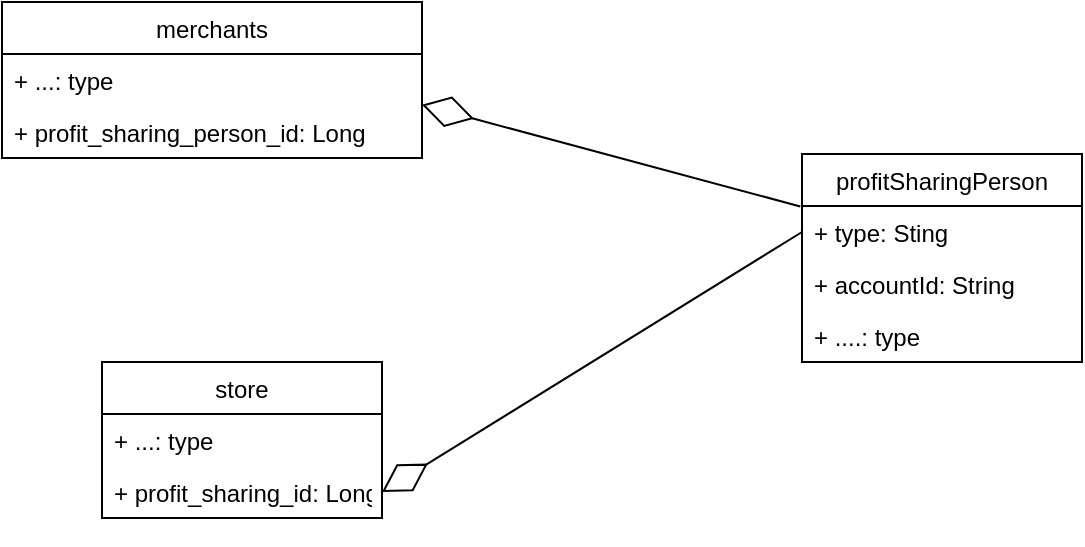 <mxfile version="14.4.8" type="github" pages="5"><diagram id="VJk90yhF6w4febO4rjMB" name="分账设置"><mxGraphModel dx="1550" dy="868" grid="1" gridSize="10" guides="1" tooltips="1" connect="1" arrows="1" fold="1" page="1" pageScale="1" pageWidth="827" pageHeight="1169" math="0" shadow="0"><root><mxCell id="0"/><mxCell id="1" parent="0"/><mxCell id="x3GzkR1m3sSDTiWkfUNm-2" value="merchants" style="swimlane;fontStyle=0;childLayout=stackLayout;horizontal=1;startSize=26;fillColor=none;horizontalStack=0;resizeParent=1;resizeParentMax=0;resizeLast=0;collapsible=1;marginBottom=0;" parent="1" vertex="1"><mxGeometry x="120" y="220" width="210" height="78" as="geometry"><mxRectangle x="120" y="220" width="90" height="26" as="alternateBounds"/></mxGeometry></mxCell><mxCell id="x3GzkR1m3sSDTiWkfUNm-4" value="+ ...: type" style="text;strokeColor=none;fillColor=none;align=left;verticalAlign=top;spacingLeft=4;spacingRight=4;overflow=hidden;rotatable=0;points=[[0,0.5],[1,0.5]];portConstraint=eastwest;" parent="x3GzkR1m3sSDTiWkfUNm-2" vertex="1"><mxGeometry y="26" width="210" height="26" as="geometry"/></mxCell><mxCell id="x3GzkR1m3sSDTiWkfUNm-5" value="+ profit_sharing_person_id: Long" style="text;strokeColor=none;fillColor=none;align=left;verticalAlign=top;spacingLeft=4;spacingRight=4;overflow=hidden;rotatable=0;points=[[0,0.5],[1,0.5]];portConstraint=eastwest;" parent="x3GzkR1m3sSDTiWkfUNm-2" vertex="1"><mxGeometry y="52" width="210" height="26" as="geometry"/></mxCell><mxCell id="x3GzkR1m3sSDTiWkfUNm-6" value="store" style="swimlane;fontStyle=0;childLayout=stackLayout;horizontal=1;startSize=26;fillColor=none;horizontalStack=0;resizeParent=1;resizeParentMax=0;resizeLast=0;collapsible=1;marginBottom=0;" parent="1" vertex="1"><mxGeometry x="170" y="400" width="140" height="78" as="geometry"/></mxCell><mxCell id="x3GzkR1m3sSDTiWkfUNm-7" value="+ ...: type" style="text;strokeColor=none;fillColor=none;align=left;verticalAlign=top;spacingLeft=4;spacingRight=4;overflow=hidden;rotatable=0;points=[[0,0.5],[1,0.5]];portConstraint=eastwest;" parent="x3GzkR1m3sSDTiWkfUNm-6" vertex="1"><mxGeometry y="26" width="140" height="26" as="geometry"/></mxCell><mxCell id="x3GzkR1m3sSDTiWkfUNm-9" value="+ profit_sharing_id: Long" style="text;strokeColor=none;fillColor=none;align=left;verticalAlign=top;spacingLeft=4;spacingRight=4;overflow=hidden;rotatable=0;points=[[0,0.5],[1,0.5]];portConstraint=eastwest;" parent="x3GzkR1m3sSDTiWkfUNm-6" vertex="1"><mxGeometry y="52" width="140" height="26" as="geometry"/></mxCell><mxCell id="x3GzkR1m3sSDTiWkfUNm-10" value="profitSharingPerson" style="swimlane;fontStyle=0;childLayout=stackLayout;horizontal=1;startSize=26;fillColor=none;horizontalStack=0;resizeParent=1;resizeParentMax=0;resizeLast=0;collapsible=1;marginBottom=0;" parent="1" vertex="1"><mxGeometry x="520" y="296" width="140" height="104" as="geometry"/></mxCell><mxCell id="x3GzkR1m3sSDTiWkfUNm-12" value="+ type: Sting" style="text;strokeColor=none;fillColor=none;align=left;verticalAlign=top;spacingLeft=4;spacingRight=4;overflow=hidden;rotatable=0;points=[[0,0.5],[1,0.5]];portConstraint=eastwest;" parent="x3GzkR1m3sSDTiWkfUNm-10" vertex="1"><mxGeometry y="26" width="140" height="26" as="geometry"/></mxCell><mxCell id="x3GzkR1m3sSDTiWkfUNm-11" value="+ accountId: String" style="text;strokeColor=none;fillColor=none;align=left;verticalAlign=top;spacingLeft=4;spacingRight=4;overflow=hidden;rotatable=0;points=[[0,0.5],[1,0.5]];portConstraint=eastwest;" parent="x3GzkR1m3sSDTiWkfUNm-10" vertex="1"><mxGeometry y="52" width="140" height="26" as="geometry"/></mxCell><mxCell id="x3GzkR1m3sSDTiWkfUNm-13" value="+ ....: type" style="text;strokeColor=none;fillColor=none;align=left;verticalAlign=top;spacingLeft=4;spacingRight=4;overflow=hidden;rotatable=0;points=[[0,0.5],[1,0.5]];portConstraint=eastwest;" parent="x3GzkR1m3sSDTiWkfUNm-10" vertex="1"><mxGeometry y="78" width="140" height="26" as="geometry"/></mxCell><mxCell id="x3GzkR1m3sSDTiWkfUNm-14" value="" style="endArrow=diamondThin;endFill=0;endSize=24;html=1;entryX=1;entryY=-0.023;entryDx=0;entryDy=0;entryPerimeter=0;exitX=-0.006;exitY=0.008;exitDx=0;exitDy=0;exitPerimeter=0;" parent="1" source="x3GzkR1m3sSDTiWkfUNm-12" target="x3GzkR1m3sSDTiWkfUNm-5" edge="1"><mxGeometry width="160" relative="1" as="geometry"><mxPoint x="350" y="430" as="sourcePoint"/><mxPoint x="490" y="440" as="targetPoint"/></mxGeometry></mxCell><mxCell id="x3GzkR1m3sSDTiWkfUNm-15" value="" style="endArrow=diamondThin;endFill=0;endSize=24;html=1;entryX=1;entryY=0.5;entryDx=0;entryDy=0;exitX=0;exitY=0.5;exitDx=0;exitDy=0;" parent="1" source="x3GzkR1m3sSDTiWkfUNm-12" target="x3GzkR1m3sSDTiWkfUNm-9" edge="1"><mxGeometry width="160" relative="1" as="geometry"><mxPoint x="470" y="420" as="sourcePoint"/><mxPoint x="490" y="440" as="targetPoint"/></mxGeometry></mxCell></root></mxGraphModel></diagram><diagram id="v61C1puZZ5cYjeaZg9-L" name="分账"><mxGraphModel dx="1550" dy="868" grid="1" gridSize="10" guides="1" tooltips="1" connect="1" arrows="1" fold="1" page="1" pageScale="1" pageWidth="827" pageHeight="1169" math="0" shadow="0"><root><mxCell id="Tlicw1NHRIB-_um3vUYq-0"/><mxCell id="Tlicw1NHRIB-_um3vUYq-1" parent="Tlicw1NHRIB-_um3vUYq-0"/><mxCell id="Tlicw1NHRIB-_um3vUYq-9" value="" style="ellipse;html=1;shape=startState;fillColor=#000000;strokeColor=#ff0000;" parent="Tlicw1NHRIB-_um3vUYq-1" vertex="1"><mxGeometry x="399" y="40" width="30" height="30" as="geometry"/></mxCell><mxCell id="Tlicw1NHRIB-_um3vUYq-10" value="" style="edgeStyle=orthogonalEdgeStyle;html=1;verticalAlign=bottom;endArrow=open;endSize=8;strokeColor=#ff0000;" parent="Tlicw1NHRIB-_um3vUYq-1" source="Tlicw1NHRIB-_um3vUYq-9" edge="1"><mxGeometry relative="1" as="geometry"><mxPoint x="414" y="130" as="targetPoint"/></mxGeometry></mxCell><mxCell id="Tlicw1NHRIB-_um3vUYq-11" value="订单支付成功后" style="rounded=1;whiteSpace=wrap;html=1;arcSize=40;fontColor=#000000;fillColor=#ffffc0;strokeColor=#ff0000;" parent="Tlicw1NHRIB-_um3vUYq-1" vertex="1"><mxGeometry x="354" y="100" width="120" height="40" as="geometry"/></mxCell><mxCell id="Tlicw1NHRIB-_um3vUYq-12" value="" style="edgeStyle=orthogonalEdgeStyle;html=1;verticalAlign=bottom;endArrow=open;endSize=8;strokeColor=#ff0000;" parent="Tlicw1NHRIB-_um3vUYq-1" source="Tlicw1NHRIB-_um3vUYq-11" target="Tlicw1NHRIB-_um3vUYq-17" edge="1"><mxGeometry relative="1" as="geometry"><mxPoint x="420" y="230" as="targetPoint"/></mxGeometry></mxCell><mxCell id="Tlicw1NHRIB-_um3vUYq-13" value="查询商户和门店的分账设置" style="rounded=1;whiteSpace=wrap;html=1;arcSize=40;fontColor=#000000;fillColor=#ffffc0;strokeColor=#ff0000;" parent="Tlicw1NHRIB-_um3vUYq-1" vertex="1"><mxGeometry x="360" y="330" width="120" height="40" as="geometry"/></mxCell><mxCell id="Tlicw1NHRIB-_um3vUYq-14" value="" style="edgeStyle=orthogonalEdgeStyle;html=1;verticalAlign=bottom;endArrow=open;endSize=8;strokeColor=#ff0000;" parent="Tlicw1NHRIB-_um3vUYq-1" source="Tlicw1NHRIB-_um3vUYq-13" edge="1"><mxGeometry relative="1" as="geometry"><mxPoint x="420" y="410" as="targetPoint"/></mxGeometry></mxCell><mxCell id="Tlicw1NHRIB-_um3vUYq-15" value="计算分账金额" style="rounded=1;whiteSpace=wrap;html=1;arcSize=40;fontColor=#000000;fillColor=#ffffc0;strokeColor=#ff0000;" parent="Tlicw1NHRIB-_um3vUYq-1" vertex="1"><mxGeometry x="360" y="565" width="120" height="40" as="geometry"/></mxCell><mxCell id="Tlicw1NHRIB-_um3vUYq-16" value="" style="edgeStyle=orthogonalEdgeStyle;html=1;verticalAlign=bottom;endArrow=open;endSize=8;strokeColor=#ff0000;" parent="Tlicw1NHRIB-_um3vUYq-1" source="Tlicw1NHRIB-_um3vUYq-15" edge="1"><mxGeometry relative="1" as="geometry"><mxPoint x="420" y="640" as="targetPoint"/></mxGeometry></mxCell><mxCell id="Tlicw1NHRIB-_um3vUYq-17" value="判断是否是分账订单" style="rhombus;whiteSpace=wrap;html=1;fillColor=#ffffc0;strokeColor=#ff0000;" parent="Tlicw1NHRIB-_um3vUYq-1" vertex="1"><mxGeometry x="374" y="180" width="80" height="40" as="geometry"/></mxCell><mxCell id="Tlicw1NHRIB-_um3vUYq-18" value="no" style="edgeStyle=orthogonalEdgeStyle;html=1;align=left;verticalAlign=bottom;endArrow=open;endSize=8;strokeColor=#ff0000;" parent="Tlicw1NHRIB-_um3vUYq-1" source="Tlicw1NHRIB-_um3vUYq-17" target="Tlicw1NHRIB-_um3vUYq-20" edge="1"><mxGeometry x="-1" relative="1" as="geometry"><mxPoint x="560" y="230" as="targetPoint"/></mxGeometry></mxCell><mxCell id="Tlicw1NHRIB-_um3vUYq-19" value="yes" style="edgeStyle=orthogonalEdgeStyle;html=1;align=left;verticalAlign=top;endArrow=open;endSize=8;strokeColor=#ff0000;" parent="Tlicw1NHRIB-_um3vUYq-1" source="Tlicw1NHRIB-_um3vUYq-17" edge="1"><mxGeometry x="-1" relative="1" as="geometry"><mxPoint x="414" y="265" as="targetPoint"/><Array as="points"><mxPoint x="414" y="250"/><mxPoint x="414" y="250"/></Array></mxGeometry></mxCell><mxCell id="Tlicw1NHRIB-_um3vUYq-20" value="" style="ellipse;html=1;shape=endState;fillColor=#000000;strokeColor=#ff0000;" parent="Tlicw1NHRIB-_um3vUYq-1" vertex="1"><mxGeometry x="710" y="1210" width="30" height="30" as="geometry"/></mxCell><mxCell id="Tlicw1NHRIB-_um3vUYq-21" value="判断是否存在分账用户" style="rhombus;whiteSpace=wrap;html=1;fillColor=#ffffc0;strokeColor=#ff0000;" parent="Tlicw1NHRIB-_um3vUYq-1" vertex="1"><mxGeometry x="380" y="410" width="80" height="40" as="geometry"/></mxCell><mxCell id="Tlicw1NHRIB-_um3vUYq-22" value="no" style="edgeStyle=orthogonalEdgeStyle;html=1;align=left;verticalAlign=bottom;endArrow=open;endSize=8;strokeColor=#ff0000;" parent="Tlicw1NHRIB-_um3vUYq-1" source="Tlicw1NHRIB-_um3vUYq-21" edge="1"><mxGeometry x="-1" relative="1" as="geometry"><mxPoint x="530" y="430" as="targetPoint"/></mxGeometry></mxCell><mxCell id="Tlicw1NHRIB-_um3vUYq-23" value="yes" style="edgeStyle=orthogonalEdgeStyle;html=1;align=left;verticalAlign=top;endArrow=open;endSize=8;strokeColor=#ff0000;" parent="Tlicw1NHRIB-_um3vUYq-1" source="Tlicw1NHRIB-_um3vUYq-21" edge="1"><mxGeometry x="-1" relative="1" as="geometry"><mxPoint x="420" y="480" as="targetPoint"/></mxGeometry></mxCell><mxCell id="Tlicw1NHRIB-_um3vUYq-24" value="完结分账" style="rounded=1;whiteSpace=wrap;html=1;arcSize=40;fontColor=#000000;fillColor=#ffffc0;strokeColor=#ff0000;" parent="Tlicw1NHRIB-_um3vUYq-1" vertex="1"><mxGeometry x="520" y="410" width="120" height="40" as="geometry"/></mxCell><mxCell id="Tlicw1NHRIB-_um3vUYq-25" value="" style="edgeStyle=orthogonalEdgeStyle;html=1;verticalAlign=bottom;endArrow=open;endSize=8;strokeColor=#ff0000;entryX=1;entryY=0.5;entryDx=0;entryDy=0;" parent="Tlicw1NHRIB-_um3vUYq-1" source="Tlicw1NHRIB-_um3vUYq-24" target="Tlicw1NHRIB-_um3vUYq-40" edge="1"><mxGeometry relative="1" as="geometry"><mxPoint x="580" y="970" as="targetPoint"/><Array as="points"><mxPoint x="580" y="860"/></Array></mxGeometry></mxCell><mxCell id="Tlicw1NHRIB-_um3vUYq-26" value="调用单次分账" style="rounded=1;whiteSpace=wrap;html=1;arcSize=40;fontColor=#000000;fillColor=#ffffc0;strokeColor=#ff0000;" parent="Tlicw1NHRIB-_um3vUYq-1" vertex="1"><mxGeometry x="360" y="640" width="120" height="40" as="geometry"/></mxCell><mxCell id="Tlicw1NHRIB-_um3vUYq-27" value="" style="edgeStyle=orthogonalEdgeStyle;html=1;verticalAlign=bottom;endArrow=open;endSize=8;strokeColor=#ff0000;" parent="Tlicw1NHRIB-_um3vUYq-1" source="Tlicw1NHRIB-_um3vUYq-26" edge="1"><mxGeometry relative="1" as="geometry"><mxPoint x="420" y="740" as="targetPoint"/></mxGeometry></mxCell><mxCell id="Tlicw1NHRIB-_um3vUYq-34" value="判断是否调用成功" style="rhombus;whiteSpace=wrap;html=1;fillColor=#ffffc0;strokeColor=#ff0000;" parent="Tlicw1NHRIB-_um3vUYq-1" vertex="1"><mxGeometry x="380" y="740" width="80" height="40" as="geometry"/></mxCell><mxCell id="Tlicw1NHRIB-_um3vUYq-35" value="no" style="edgeStyle=orthogonalEdgeStyle;html=1;align=left;verticalAlign=bottom;endArrow=open;endSize=8;strokeColor=#ff0000;entryX=1;entryY=0.75;entryDx=0;entryDy=0;" parent="Tlicw1NHRIB-_um3vUYq-1" source="Tlicw1NHRIB-_um3vUYq-34" target="Tlicw1NHRIB-_um3vUYq-26" edge="1"><mxGeometry x="-1" relative="1" as="geometry"><mxPoint x="560" y="760" as="targetPoint"/></mxGeometry></mxCell><mxCell id="Tlicw1NHRIB-_um3vUYq-36" value="yes" style="edgeStyle=orthogonalEdgeStyle;html=1;align=left;verticalAlign=top;endArrow=open;endSize=8;strokeColor=#ff0000;" parent="Tlicw1NHRIB-_um3vUYq-1" source="Tlicw1NHRIB-_um3vUYq-34" edge="1"><mxGeometry x="-1" y="-10" relative="1" as="geometry"><mxPoint x="420" y="840" as="targetPoint"/><mxPoint x="10" y="-10" as="offset"/></mxGeometry></mxCell><mxCell id="Tlicw1NHRIB-_um3vUYq-40" value="保存分账订单" style="rounded=1;whiteSpace=wrap;html=1;arcSize=40;fontColor=#000000;fillColor=#ffffc0;strokeColor=#ff0000;" parent="Tlicw1NHRIB-_um3vUYq-1" vertex="1"><mxGeometry x="360" y="840" width="120" height="40" as="geometry"/></mxCell><mxCell id="Tlicw1NHRIB-_um3vUYq-41" value="" style="edgeStyle=orthogonalEdgeStyle;html=1;verticalAlign=bottom;endArrow=open;endSize=8;strokeColor=#ff0000;" parent="Tlicw1NHRIB-_um3vUYq-1" source="Tlicw1NHRIB-_um3vUYq-40" edge="1"><mxGeometry relative="1" as="geometry"><mxPoint x="420" y="940" as="targetPoint"/></mxGeometry></mxCell><mxCell id="Tlicw1NHRIB-_um3vUYq-42" value="调用分账查询接口" style="rounded=1;whiteSpace=wrap;html=1;arcSize=40;fontColor=#000000;fillColor=#ffffc0;strokeColor=#ff0000;" parent="Tlicw1NHRIB-_um3vUYq-1" vertex="1"><mxGeometry x="360" y="940" width="120" height="40" as="geometry"/></mxCell><mxCell id="Tlicw1NHRIB-_um3vUYq-43" value="" style="edgeStyle=orthogonalEdgeStyle;html=1;verticalAlign=bottom;endArrow=open;endSize=8;strokeColor=#ff0000;" parent="Tlicw1NHRIB-_um3vUYq-1" source="Tlicw1NHRIB-_um3vUYq-42" edge="1"><mxGeometry relative="1" as="geometry"><mxPoint x="420" y="1040" as="targetPoint"/></mxGeometry></mxCell><mxCell id="Tlicw1NHRIB-_um3vUYq-47" value="判断分账状态" style="rhombus;whiteSpace=wrap;html=1;fillColor=#ffffc0;strokeColor=#ff0000;" parent="Tlicw1NHRIB-_um3vUYq-1" vertex="1"><mxGeometry x="380" y="1040" width="80" height="40" as="geometry"/></mxCell><mxCell id="Tlicw1NHRIB-_um3vUYq-48" value="处理中" style="edgeStyle=orthogonalEdgeStyle;html=1;align=left;verticalAlign=bottom;endArrow=open;endSize=8;strokeColor=#ff0000;entryX=1;entryY=0.5;entryDx=0;entryDy=0;" parent="Tlicw1NHRIB-_um3vUYq-1" source="Tlicw1NHRIB-_um3vUYq-47" target="Tlicw1NHRIB-_um3vUYq-42" edge="1"><mxGeometry x="-1" relative="1" as="geometry"><mxPoint x="560" y="1060" as="targetPoint"/></mxGeometry></mxCell><mxCell id="Tlicw1NHRIB-_um3vUYq-49" value="成功" style="edgeStyle=orthogonalEdgeStyle;html=1;align=left;verticalAlign=top;endArrow=open;endSize=8;strokeColor=#ff0000;" parent="Tlicw1NHRIB-_um3vUYq-1" source="Tlicw1NHRIB-_um3vUYq-47" edge="1"><mxGeometry x="-1" relative="1" as="geometry"><mxPoint x="420" y="1140" as="targetPoint"/></mxGeometry></mxCell><mxCell id="Tlicw1NHRIB-_um3vUYq-50" value="更改分账订单状态，保存返回信息" style="rounded=1;whiteSpace=wrap;html=1;arcSize=40;fontColor=#000000;fillColor=#ffffc0;strokeColor=#ff0000;" parent="Tlicw1NHRIB-_um3vUYq-1" vertex="1"><mxGeometry x="360" y="1140" width="120" height="40" as="geometry"/></mxCell><mxCell id="Tlicw1NHRIB-_um3vUYq-51" value="" style="edgeStyle=orthogonalEdgeStyle;html=1;verticalAlign=bottom;endArrow=open;endSize=8;strokeColor=#ff0000;entryX=0.5;entryY=1;entryDx=0;entryDy=0;" parent="Tlicw1NHRIB-_um3vUYq-1" source="Tlicw1NHRIB-_um3vUYq-50" target="Tlicw1NHRIB-_um3vUYq-20" edge="1"><mxGeometry relative="1" as="geometry"><mxPoint x="420" y="1240" as="targetPoint"/><Array as="points"><mxPoint x="430" y="1250"/><mxPoint x="725" y="1250"/></Array></mxGeometry></mxCell><mxCell id="wTOdMPcLrnVWkFZVqrNw-0" value="查询待分账金额" style="rounded=1;whiteSpace=wrap;html=1;arcSize=40;fontColor=#000000;fillColor=#ffffc0;strokeColor=#ff0000;" parent="Tlicw1NHRIB-_um3vUYq-1" vertex="1"><mxGeometry x="360" y="480" width="120" height="40" as="geometry"/></mxCell><mxCell id="wTOdMPcLrnVWkFZVqrNw-1" value="" style="edgeStyle=orthogonalEdgeStyle;html=1;verticalAlign=bottom;endArrow=open;endSize=8;strokeColor=#ff0000;" parent="Tlicw1NHRIB-_um3vUYq-1" source="wTOdMPcLrnVWkFZVqrNw-0" edge="1"><mxGeometry relative="1" as="geometry"><mxPoint x="420" y="570" as="targetPoint"/></mxGeometry></mxCell><mxCell id="f2d3dEtJIyL3bd-HPDhZ-2" value="放入消息队列" style="rounded=1;whiteSpace=wrap;html=1;arcSize=40;fontColor=#000000;fillColor=#ffffc0;strokeColor=#ff0000;" parent="Tlicw1NHRIB-_um3vUYq-1" vertex="1"><mxGeometry x="360" y="260" width="120" height="40" as="geometry"/></mxCell><mxCell id="f2d3dEtJIyL3bd-HPDhZ-3" value="" style="edgeStyle=orthogonalEdgeStyle;html=1;verticalAlign=bottom;endArrow=open;endSize=8;strokeColor=#ff0000;" parent="Tlicw1NHRIB-_um3vUYq-1" source="f2d3dEtJIyL3bd-HPDhZ-2" edge="1"><mxGeometry relative="1" as="geometry"><mxPoint x="420" y="330" as="targetPoint"/></mxGeometry></mxCell><mxCell id="pCCrhWVzIGZN3tYD4Si3-0" value="" style="curved=1;endArrow=classic;html=1;exitX=0;exitY=1;exitDx=0;exitDy=0;entryX=0;entryY=0.5;entryDx=0;entryDy=0;" edge="1" parent="Tlicw1NHRIB-_um3vUYq-1" source="Tlicw1NHRIB-_um3vUYq-47" target="Tlicw1NHRIB-_um3vUYq-26"><mxGeometry width="50" height="50" relative="1" as="geometry"><mxPoint x="190" y="1010" as="sourcePoint"/><mxPoint x="260" y="640" as="targetPoint"/><Array as="points"><mxPoint x="240" y="1010"/><mxPoint x="190" y="960"/></Array></mxGeometry></mxCell><mxCell id="pCCrhWVzIGZN3tYD4Si3-1" value="失败" style="edgeLabel;html=1;align=center;verticalAlign=middle;resizable=0;points=[];" vertex="1" connectable="0" parent="pCCrhWVzIGZN3tYD4Si3-0"><mxGeometry x="-0.496" y="-6" relative="1" as="geometry"><mxPoint as="offset"/></mxGeometry></mxCell></root></mxGraphModel></diagram><diagram id="zsEkwDjHGGd9jtOy_SmI" name="分账回退"><mxGraphModel dx="1550" dy="2037" grid="1" gridSize="10" guides="1" tooltips="1" connect="1" arrows="1" fold="1" page="1" pageScale="1" pageWidth="827" pageHeight="1169" math="0" shadow="0"><root><mxCell id="dvIHO36HrtYh0-wClwWB-0"/><mxCell id="dvIHO36HrtYh0-wClwWB-1" parent="dvIHO36HrtYh0-wClwWB-0"/><mxCell id="dvIHO36HrtYh0-wClwWB-2" value="" style="ellipse;html=1;shape=startState;fillColor=#000000;strokeColor=#ff0000;" parent="dvIHO36HrtYh0-wClwWB-1" vertex="1"><mxGeometry x="185" y="-150" width="30" height="30" as="geometry"/></mxCell><mxCell id="dvIHO36HrtYh0-wClwWB-4" value="申请退款" style="rounded=1;whiteSpace=wrap;html=1;arcSize=40;fontColor=#000000;fillColor=#ffffc0;strokeColor=#ff0000;" parent="dvIHO36HrtYh0-wClwWB-1" vertex="1"><mxGeometry x="140" y="-50" width="120" height="40" as="geometry"/></mxCell><mxCell id="dvIHO36HrtYh0-wClwWB-5" value="" style="edgeStyle=orthogonalEdgeStyle;html=1;verticalAlign=bottom;endArrow=open;endSize=8;strokeColor=#ff0000;" parent="dvIHO36HrtYh0-wClwWB-1" source="dvIHO36HrtYh0-wClwWB-4" edge="1" target="N-hptHQ6A37XJjP2x8AQ-1"><mxGeometry relative="1" as="geometry"><mxPoint x="210" y="170" as="targetPoint"/></mxGeometry></mxCell><mxCell id="dvIHO36HrtYh0-wClwWB-8" value="判断是否存在分账订单" style="rhombus;whiteSpace=wrap;html=1;fillColor=#ffffc0;strokeColor=#ff0000;" parent="dvIHO36HrtYh0-wClwWB-1" vertex="1"><mxGeometry x="160" y="240" width="80" height="40" as="geometry"/></mxCell><mxCell id="dvIHO36HrtYh0-wClwWB-9" value="no" style="edgeStyle=orthogonalEdgeStyle;html=1;align=left;verticalAlign=bottom;endArrow=open;endSize=8;strokeColor=#ff0000;entryX=1;entryY=0.5;entryDx=0;entryDy=0;" parent="dvIHO36HrtYh0-wClwWB-1" source="dvIHO36HrtYh0-wClwWB-8" edge="1"><mxGeometry x="-1" relative="1" as="geometry"><mxPoint x="260" y="1060" as="targetPoint"/><Array as="points"><mxPoint x="530" y="260"/><mxPoint x="530" y="1060"/></Array></mxGeometry></mxCell><mxCell id="dvIHO36HrtYh0-wClwWB-10" value="yes" style="edgeStyle=orthogonalEdgeStyle;html=1;align=left;verticalAlign=top;endArrow=open;endSize=8;strokeColor=#ff0000;" parent="dvIHO36HrtYh0-wClwWB-1" source="dvIHO36HrtYh0-wClwWB-8" edge="1"><mxGeometry x="-1" relative="1" as="geometry"><mxPoint x="200" y="340" as="targetPoint"/></mxGeometry></mxCell><mxCell id="dvIHO36HrtYh0-wClwWB-18" value="判断是否是全部退款" style="rhombus;whiteSpace=wrap;html=1;fillColor=#ffffc0;strokeColor=#ff0000;" parent="dvIHO36HrtYh0-wClwWB-1" vertex="1"><mxGeometry x="160" y="340" width="80" height="40" as="geometry"/></mxCell><mxCell id="dvIHO36HrtYh0-wClwWB-19" value="no" style="edgeStyle=orthogonalEdgeStyle;html=1;align=left;verticalAlign=bottom;endArrow=open;endSize=8;strokeColor=#ff0000;" parent="dvIHO36HrtYh0-wClwWB-1" source="dvIHO36HrtYh0-wClwWB-18" edge="1"><mxGeometry x="-1" relative="1" as="geometry"><mxPoint x="340" y="360" as="targetPoint"/></mxGeometry></mxCell><mxCell id="dvIHO36HrtYh0-wClwWB-20" value="yes" style="edgeStyle=orthogonalEdgeStyle;html=1;align=left;verticalAlign=top;endArrow=open;endSize=8;strokeColor=#ff0000;" parent="dvIHO36HrtYh0-wClwWB-1" source="dvIHO36HrtYh0-wClwWB-18" edge="1"><mxGeometry x="-1" relative="1" as="geometry"><mxPoint x="200" y="440" as="targetPoint"/></mxGeometry></mxCell><mxCell id="dvIHO36HrtYh0-wClwWB-21" value="商户分账金额回退" style="rounded=1;whiteSpace=wrap;html=1;arcSize=40;fontColor=#000000;fillColor=#ffffc0;strokeColor=#ff0000;" parent="dvIHO36HrtYh0-wClwWB-1" vertex="1"><mxGeometry x="140" y="440" width="120" height="40" as="geometry"/></mxCell><mxCell id="dvIHO36HrtYh0-wClwWB-22" value="" style="edgeStyle=orthogonalEdgeStyle;html=1;verticalAlign=bottom;endArrow=open;endSize=8;strokeColor=#ff0000;" parent="dvIHO36HrtYh0-wClwWB-1" source="dvIHO36HrtYh0-wClwWB-21" edge="1"><mxGeometry relative="1" as="geometry"><mxPoint x="200" y="540" as="targetPoint"/></mxGeometry></mxCell><mxCell id="dvIHO36HrtYh0-wClwWB-23" value="保存分账回退表" style="rounded=1;whiteSpace=wrap;html=1;arcSize=40;fontColor=#000000;fillColor=#ffffc0;strokeColor=#ff0000;" parent="dvIHO36HrtYh0-wClwWB-1" vertex="1"><mxGeometry x="140" y="640" width="120" height="40" as="geometry"/></mxCell><mxCell id="dvIHO36HrtYh0-wClwWB-24" value="" style="edgeStyle=orthogonalEdgeStyle;html=1;verticalAlign=bottom;endArrow=open;endSize=8;strokeColor=#ff0000;" parent="dvIHO36HrtYh0-wClwWB-1" source="dvIHO36HrtYh0-wClwWB-23" edge="1"><mxGeometry relative="1" as="geometry"><mxPoint x="200" y="740" as="targetPoint"/></mxGeometry></mxCell><mxCell id="dvIHO36HrtYh0-wClwWB-28" value="判断是否成功" style="rhombus;whiteSpace=wrap;html=1;fillColor=#ffffc0;strokeColor=#ff0000;" parent="dvIHO36HrtYh0-wClwWB-1" vertex="1"><mxGeometry x="160" y="540" width="80" height="40" as="geometry"/></mxCell><mxCell id="dvIHO36HrtYh0-wClwWB-29" value="no" style="edgeStyle=orthogonalEdgeStyle;html=1;align=left;verticalAlign=bottom;endArrow=open;endSize=8;strokeColor=#ff0000;entryX=1;entryY=0.5;entryDx=0;entryDy=0;" parent="dvIHO36HrtYh0-wClwWB-1" source="dvIHO36HrtYh0-wClwWB-28" target="dvIHO36HrtYh0-wClwWB-21" edge="1"><mxGeometry x="-1" relative="1" as="geometry"><mxPoint x="340" y="560" as="targetPoint"/></mxGeometry></mxCell><mxCell id="dvIHO36HrtYh0-wClwWB-30" value="yes" style="edgeStyle=orthogonalEdgeStyle;html=1;align=left;verticalAlign=top;endArrow=open;endSize=8;strokeColor=#ff0000;" parent="dvIHO36HrtYh0-wClwWB-1" source="dvIHO36HrtYh0-wClwWB-28" edge="1"><mxGeometry x="-1" relative="1" as="geometry"><mxPoint x="200" y="640" as="targetPoint"/></mxGeometry></mxCell><mxCell id="dvIHO36HrtYh0-wClwWB-34" value="查询回退结果" style="rounded=1;whiteSpace=wrap;html=1;arcSize=40;fontColor=#000000;fillColor=#ffffc0;strokeColor=#ff0000;" parent="dvIHO36HrtYh0-wClwWB-1" vertex="1"><mxGeometry x="140" y="740" width="120" height="40" as="geometry"/></mxCell><mxCell id="dvIHO36HrtYh0-wClwWB-35" value="" style="edgeStyle=orthogonalEdgeStyle;html=1;verticalAlign=bottom;endArrow=open;endSize=8;strokeColor=#ff0000;" parent="dvIHO36HrtYh0-wClwWB-1" source="dvIHO36HrtYh0-wClwWB-34" edge="1"><mxGeometry relative="1" as="geometry"><mxPoint x="200" y="840" as="targetPoint"/></mxGeometry></mxCell><mxCell id="dvIHO36HrtYh0-wClwWB-44" value="是否调用成功" style="rhombus;whiteSpace=wrap;html=1;fillColor=#ffffc0;strokeColor=#ff0000;" parent="dvIHO36HrtYh0-wClwWB-1" vertex="1"><mxGeometry x="160" y="840" width="80" height="40" as="geometry"/></mxCell><mxCell id="dvIHO36HrtYh0-wClwWB-45" value="no" style="edgeStyle=orthogonalEdgeStyle;html=1;align=left;verticalAlign=bottom;endArrow=open;endSize=8;strokeColor=#ff0000;entryX=1;entryY=0.75;entryDx=0;entryDy=0;" parent="dvIHO36HrtYh0-wClwWB-1" source="dvIHO36HrtYh0-wClwWB-44" target="dvIHO36HrtYh0-wClwWB-34" edge="1"><mxGeometry x="-1" relative="1" as="geometry"><mxPoint x="340" y="860" as="targetPoint"/></mxGeometry></mxCell><mxCell id="dvIHO36HrtYh0-wClwWB-46" value="yes" style="edgeStyle=orthogonalEdgeStyle;html=1;align=left;verticalAlign=top;endArrow=open;endSize=8;strokeColor=#ff0000;" parent="dvIHO36HrtYh0-wClwWB-1" source="dvIHO36HrtYh0-wClwWB-44" edge="1"><mxGeometry x="-1" relative="1" as="geometry"><mxPoint x="200" y="940" as="targetPoint"/></mxGeometry></mxCell><mxCell id="dvIHO36HrtYh0-wClwWB-47" value="更改分账回退表状态" style="rounded=1;whiteSpace=wrap;html=1;arcSize=40;fontColor=#000000;fillColor=#ffffc0;strokeColor=#ff0000;" parent="dvIHO36HrtYh0-wClwWB-1" vertex="1"><mxGeometry x="140" y="940" width="120" height="40" as="geometry"/></mxCell><mxCell id="dvIHO36HrtYh0-wClwWB-48" value="" style="edgeStyle=orthogonalEdgeStyle;html=1;verticalAlign=bottom;endArrow=open;endSize=8;strokeColor=#ff0000;" parent="dvIHO36HrtYh0-wClwWB-1" source="dvIHO36HrtYh0-wClwWB-47" edge="1"><mxGeometry relative="1" as="geometry"><mxPoint x="200" y="1040" as="targetPoint"/></mxGeometry></mxCell><mxCell id="dvIHO36HrtYh0-wClwWB-50" value="" style="edgeStyle=orthogonalEdgeStyle;html=1;verticalAlign=bottom;endArrow=open;endSize=8;strokeColor=#ff0000;" parent="dvIHO36HrtYh0-wClwWB-1" edge="1"><mxGeometry relative="1" as="geometry"><mxPoint x="200" y="1125" as="targetPoint"/><mxPoint x="200" y="1080" as="sourcePoint"/></mxGeometry></mxCell><mxCell id="ARn9OEBSkVmGEJ_NYpEs-12" style="edgeStyle=orthogonalEdgeStyle;rounded=0;orthogonalLoop=1;jettySize=auto;html=1;entryX=0.5;entryY=0;entryDx=0;entryDy=0;" parent="dvIHO36HrtYh0-wClwWB-1" source="dvIHO36HrtYh0-wClwWB-51" target="ARn9OEBSkVmGEJ_NYpEs-8" edge="1"><mxGeometry relative="1" as="geometry"/></mxCell><mxCell id="dvIHO36HrtYh0-wClwWB-51" value="计算此订单已退款的金额和已回退的金额" style="rounded=1;whiteSpace=wrap;html=1;arcSize=40;fontColor=#000000;fillColor=#ffffc0;strokeColor=#ff0000;" parent="dvIHO36HrtYh0-wClwWB-1" vertex="1"><mxGeometry x="340" y="340" width="120" height="40" as="geometry"/></mxCell><mxCell id="ARn9OEBSkVmGEJ_NYpEs-5" value="" style="ellipse;html=1;shape=endState;fillColor=#000000;strokeColor=#ff0000;" parent="dvIHO36HrtYh0-wClwWB-1" vertex="1"><mxGeometry x="185" y="1120" width="30" height="30" as="geometry"/></mxCell><mxCell id="ARn9OEBSkVmGEJ_NYpEs-8" value="判断已退款金额比例和和回退的比例是否相同" style="rhombus;whiteSpace=wrap;html=1;fillColor=#ffffc0;strokeColor=#ff0000;" parent="dvIHO36HrtYh0-wClwWB-1" vertex="1"><mxGeometry x="360" y="440" width="80" height="40" as="geometry"/></mxCell><mxCell id="ARn9OEBSkVmGEJ_NYpEs-9" value="yes" style="edgeStyle=orthogonalEdgeStyle;html=1;align=left;verticalAlign=bottom;endArrow=open;endSize=8;strokeColor=#ff0000;entryX=1;entryY=0.5;entryDx=0;entryDy=0;" parent="dvIHO36HrtYh0-wClwWB-1" source="ARn9OEBSkVmGEJ_NYpEs-8" target="dvIHO36HrtYh0-wClwWB-21" edge="1"><mxGeometry x="-1" relative="1" as="geometry"><mxPoint x="320" y="510" as="targetPoint"/></mxGeometry></mxCell><mxCell id="ARn9OEBSkVmGEJ_NYpEs-10" value="no" style="edgeStyle=orthogonalEdgeStyle;html=1;align=left;verticalAlign=top;endArrow=open;endSize=8;strokeColor=#ff0000;entryX=1;entryY=0.25;entryDx=0;entryDy=0;" parent="dvIHO36HrtYh0-wClwWB-1" source="ARn9OEBSkVmGEJ_NYpEs-8" edge="1"><mxGeometry x="-1" y="16" relative="1" as="geometry"><mxPoint x="260" y="1050" as="targetPoint"/><Array as="points"><mxPoint x="400" y="1050"/></Array><mxPoint as="offset"/></mxGeometry></mxCell><mxCell id="N-hptHQ6A37XJjP2x8AQ-11" value="" style="edgeStyle=orthogonalEdgeStyle;rounded=0;orthogonalLoop=1;jettySize=auto;html=1;" edge="1" parent="dvIHO36HrtYh0-wClwWB-1" source="N-hptHQ6A37XJjP2x8AQ-1" target="N-hptHQ6A37XJjP2x8AQ-9"><mxGeometry relative="1" as="geometry"/></mxCell><mxCell id="N-hptHQ6A37XJjP2x8AQ-1" value="判断是否退款成功" style="rhombus;whiteSpace=wrap;html=1;fillColor=#ffffc0;strokeColor=#ff0000;" vertex="1" parent="dvIHO36HrtYh0-wClwWB-1"><mxGeometry x="160" y="40" width="80" height="40" as="geometry"/></mxCell><mxCell id="N-hptHQ6A37XJjP2x8AQ-4" value="" style="endArrow=classic;html=1;exitX=0.5;exitY=1;exitDx=0;exitDy=0;" edge="1" parent="dvIHO36HrtYh0-wClwWB-1" source="dvIHO36HrtYh0-wClwWB-2" target="dvIHO36HrtYh0-wClwWB-4"><mxGeometry width="50" height="50" relative="1" as="geometry"><mxPoint x="370" y="90" as="sourcePoint"/><mxPoint x="420" y="40" as="targetPoint"/></mxGeometry></mxCell><mxCell id="N-hptHQ6A37XJjP2x8AQ-9" value="判断是否有分账设置" style="rhombus;whiteSpace=wrap;html=1;fillColor=#ffffc0;strokeColor=#ff0000;" vertex="1" parent="dvIHO36HrtYh0-wClwWB-1"><mxGeometry x="160" y="120" width="80" height="40" as="geometry"/></mxCell><mxCell id="N-hptHQ6A37XJjP2x8AQ-10" value="" style="endArrow=classic;html=1;" edge="1" parent="dvIHO36HrtYh0-wClwWB-1" source="N-hptHQ6A37XJjP2x8AQ-1" target="N-hptHQ6A37XJjP2x8AQ-9"><mxGeometry width="50" height="50" relative="1" as="geometry"><mxPoint x="380" y="70" as="sourcePoint"/><mxPoint x="430" y="20" as="targetPoint"/><Array as="points"><mxPoint x="200" y="100"/></Array></mxGeometry></mxCell><mxCell id="N-hptHQ6A37XJjP2x8AQ-12" value="yes" style="text;html=1;strokeColor=none;fillColor=none;align=center;verticalAlign=middle;whiteSpace=wrap;rounded=0;" vertex="1" parent="dvIHO36HrtYh0-wClwWB-1"><mxGeometry x="160" y="80" width="40" height="20" as="geometry"/></mxCell><mxCell id="N-hptHQ6A37XJjP2x8AQ-13" value="" style="endArrow=classic;html=1;entryX=1;entryY=0.5;entryDx=0;entryDy=0;" edge="1" parent="dvIHO36HrtYh0-wClwWB-1" source="N-hptHQ6A37XJjP2x8AQ-9" target="N-hptHQ6A37XJjP2x8AQ-14"><mxGeometry width="50" height="50" relative="1" as="geometry"><mxPoint x="390" y="170" as="sourcePoint"/><mxPoint x="200" y="210" as="targetPoint"/></mxGeometry></mxCell><mxCell id="N-hptHQ6A37XJjP2x8AQ-21" style="edgeStyle=orthogonalEdgeStyle;rounded=0;orthogonalLoop=1;jettySize=auto;html=1;" edge="1" parent="dvIHO36HrtYh0-wClwWB-1"><mxGeometry relative="1" as="geometry"><mxPoint x="180" y="170" as="targetPoint"/><mxPoint x="180" y="170" as="sourcePoint"/></mxGeometry></mxCell><mxCell id="N-hptHQ6A37XJjP2x8AQ-24" style="edgeStyle=orthogonalEdgeStyle;rounded=0;orthogonalLoop=1;jettySize=auto;html=1;exitX=1;exitY=0.25;exitDx=0;exitDy=0;entryX=0;entryY=0.5;entryDx=0;entryDy=0;" edge="1" parent="dvIHO36HrtYh0-wClwWB-1" source="N-hptHQ6A37XJjP2x8AQ-14" target="N-hptHQ6A37XJjP2x8AQ-19"><mxGeometry relative="1" as="geometry"/></mxCell><mxCell id="N-hptHQ6A37XJjP2x8AQ-14" value="yes" style="text;html=1;strokeColor=none;fillColor=none;align=center;verticalAlign=middle;whiteSpace=wrap;rounded=0;" vertex="1" parent="dvIHO36HrtYh0-wClwWB-1"><mxGeometry x="160" y="180" width="40" height="20" as="geometry"/></mxCell><mxCell id="N-hptHQ6A37XJjP2x8AQ-15" value="" style="endArrow=classic;html=1;exitX=1;exitY=0.5;exitDx=0;exitDy=0;" edge="1" parent="dvIHO36HrtYh0-wClwWB-1" source="N-hptHQ6A37XJjP2x8AQ-9"><mxGeometry width="50" height="50" relative="1" as="geometry"><mxPoint x="560" y="190" as="sourcePoint"/><mxPoint x="640" y="140" as="targetPoint"/></mxGeometry></mxCell><mxCell id="N-hptHQ6A37XJjP2x8AQ-20" value="no" style="edgeLabel;html=1;align=center;verticalAlign=middle;resizable=0;points=[];" vertex="1" connectable="0" parent="N-hptHQ6A37XJjP2x8AQ-15"><mxGeometry x="-0.628" y="1" relative="1" as="geometry"><mxPoint as="offset"/></mxGeometry></mxCell><mxCell id="N-hptHQ6A37XJjP2x8AQ-16" value="" style="endArrow=classic;html=1;entryX=1;entryY=0.5;entryDx=0;entryDy=0;" edge="1" parent="dvIHO36HrtYh0-wClwWB-1" target="ARn9OEBSkVmGEJ_NYpEs-5"><mxGeometry width="50" height="50" relative="1" as="geometry"><mxPoint x="240" y="60" as="sourcePoint"/><mxPoint x="620" y="1140" as="targetPoint"/><Array as="points"><mxPoint x="640" y="60"/><mxPoint x="630" y="1135"/></Array></mxGeometry></mxCell><mxCell id="N-hptHQ6A37XJjP2x8AQ-18" value="no" style="edgeLabel;html=1;align=center;verticalAlign=middle;resizable=0;points=[];" vertex="1" connectable="0" parent="N-hptHQ6A37XJjP2x8AQ-16"><mxGeometry x="-0.968" y="-3" relative="1" as="geometry"><mxPoint as="offset"/></mxGeometry></mxCell><mxCell id="N-hptHQ6A37XJjP2x8AQ-19" value="推入消息队列" style="rounded=1;whiteSpace=wrap;html=1;arcSize=40;fontColor=#000000;fillColor=#ffffc0;strokeColor=#ff0000;" vertex="1" parent="dvIHO36HrtYh0-wClwWB-1"><mxGeometry x="270" y="170" width="120" height="40" as="geometry"/></mxCell><mxCell id="N-hptHQ6A37XJjP2x8AQ-27" value="" style="endArrow=none;dashed=1;html=1;dashPattern=1 3;strokeWidth=2;" edge="1" parent="dvIHO36HrtYh0-wClwWB-1" source="dvIHO36HrtYh0-wClwWB-8" target="N-hptHQ6A37XJjP2x8AQ-19"><mxGeometry width="50" height="50" relative="1" as="geometry"><mxPoint x="450" y="230" as="sourcePoint"/><mxPoint x="500" y="180" as="targetPoint"/></mxGeometry></mxCell><mxCell id="N-hptHQ6A37XJjP2x8AQ-28" value="结束" style="rounded=1;whiteSpace=wrap;html=1;arcSize=40;fontColor=#000000;fillColor=#ffffc0;strokeColor=#ff0000;" vertex="1" parent="dvIHO36HrtYh0-wClwWB-1"><mxGeometry x="140" y="1040" width="120" height="40" as="geometry"/></mxCell></root></mxGraphModel></diagram><diagram id="VCkXuKGbKdHdXE72Sk0r" name="分账人添加设置"><mxGraphModel dx="1550" dy="868" grid="1" gridSize="10" guides="1" tooltips="1" connect="1" arrows="1" fold="1" page="1" pageScale="1" pageWidth="827" pageHeight="1169" math="0" shadow="0"><root><mxCell id="IjOOzcN3V5JjPeskBSoS-0"/><mxCell id="IjOOzcN3V5JjPeskBSoS-1" parent="IjOOzcN3V5JjPeskBSoS-0"/><mxCell id="IjOOzcN3V5JjPeskBSoS-2" value="" style="ellipse;html=1;shape=startState;fillColor=#000000;strokeColor=#ff0000;" vertex="1" parent="IjOOzcN3V5JjPeskBSoS-1"><mxGeometry x="160" y="40" width="30" height="30" as="geometry"/></mxCell><mxCell id="IjOOzcN3V5JjPeskBSoS-3" value="" style="edgeStyle=orthogonalEdgeStyle;html=1;verticalAlign=bottom;endArrow=open;endSize=8;strokeColor=#ff0000;" edge="1" source="IjOOzcN3V5JjPeskBSoS-2" parent="IjOOzcN3V5JjPeskBSoS-1"><mxGeometry relative="1" as="geometry"><mxPoint x="175" y="130" as="targetPoint"/></mxGeometry></mxCell><mxCell id="IjOOzcN3V5JjPeskBSoS-4" value="选择门店分账人二维码" style="rounded=1;whiteSpace=wrap;html=1;arcSize=40;fontColor=#000000;fillColor=#ffffc0;strokeColor=#ff0000;" vertex="1" parent="IjOOzcN3V5JjPeskBSoS-1"><mxGeometry x="120" y="130" width="120" height="40" as="geometry"/></mxCell><mxCell id="IjOOzcN3V5JjPeskBSoS-5" value="" style="edgeStyle=orthogonalEdgeStyle;html=1;verticalAlign=bottom;endArrow=open;endSize=8;strokeColor=#ff0000;" edge="1" source="IjOOzcN3V5JjPeskBSoS-4" parent="IjOOzcN3V5JjPeskBSoS-1"><mxGeometry relative="1" as="geometry"><mxPoint x="180" y="230" as="targetPoint"/></mxGeometry></mxCell><mxCell id="IjOOzcN3V5JjPeskBSoS-6" value="用户扫码绑定申请成为分账人" style="rounded=1;whiteSpace=wrap;html=1;arcSize=40;fontColor=#000000;fillColor=#ffffc0;strokeColor=#ff0000;" vertex="1" parent="IjOOzcN3V5JjPeskBSoS-1"><mxGeometry x="120" y="230" width="120" height="40" as="geometry"/></mxCell><mxCell id="IjOOzcN3V5JjPeskBSoS-7" value="" style="edgeStyle=orthogonalEdgeStyle;html=1;verticalAlign=bottom;endArrow=open;endSize=8;strokeColor=#ff0000;" edge="1" source="IjOOzcN3V5JjPeskBSoS-6" parent="IjOOzcN3V5JjPeskBSoS-1"><mxGeometry relative="1" as="geometry"><mxPoint x="180" y="330" as="targetPoint"/></mxGeometry></mxCell><mxCell id="IjOOzcN3V5JjPeskBSoS-8" value="商户查看申请人列表" style="rounded=1;whiteSpace=wrap;html=1;arcSize=40;fontColor=#000000;fillColor=#ffffc0;strokeColor=#ff0000;" vertex="1" parent="IjOOzcN3V5JjPeskBSoS-1"><mxGeometry x="120" y="330" width="120" height="40" as="geometry"/></mxCell><mxCell id="IjOOzcN3V5JjPeskBSoS-9" value="" style="edgeStyle=orthogonalEdgeStyle;html=1;verticalAlign=bottom;endArrow=open;endSize=8;strokeColor=#ff0000;" edge="1" source="IjOOzcN3V5JjPeskBSoS-8" parent="IjOOzcN3V5JjPeskBSoS-1"><mxGeometry relative="1" as="geometry"><mxPoint x="180" y="430" as="targetPoint"/></mxGeometry></mxCell><mxCell id="IjOOzcN3V5JjPeskBSoS-10" value="商户填写分账人姓名等信息" style="rounded=1;whiteSpace=wrap;html=1;arcSize=40;fontColor=#000000;fillColor=#ffffc0;strokeColor=#ff0000;" vertex="1" parent="IjOOzcN3V5JjPeskBSoS-1"><mxGeometry x="120" y="430" width="120" height="40" as="geometry"/></mxCell><mxCell id="IjOOzcN3V5JjPeskBSoS-11" value="" style="edgeStyle=orthogonalEdgeStyle;html=1;verticalAlign=bottom;endArrow=open;endSize=8;strokeColor=#ff0000;" edge="1" source="IjOOzcN3V5JjPeskBSoS-10" parent="IjOOzcN3V5JjPeskBSoS-1"><mxGeometry relative="1" as="geometry"><mxPoint x="180" y="530" as="targetPoint"/></mxGeometry></mxCell><mxCell id="IjOOzcN3V5JjPeskBSoS-12" value="保存门店分账人" style="rounded=1;whiteSpace=wrap;html=1;arcSize=40;fontColor=#000000;fillColor=#ffffc0;strokeColor=#ff0000;" vertex="1" parent="IjOOzcN3V5JjPeskBSoS-1"><mxGeometry x="120" y="535" width="120" height="40" as="geometry"/></mxCell><mxCell id="IjOOzcN3V5JjPeskBSoS-13" value="" style="edgeStyle=orthogonalEdgeStyle;html=1;verticalAlign=bottom;endArrow=open;endSize=8;strokeColor=#ff0000;" edge="1" source="IjOOzcN3V5JjPeskBSoS-12" parent="IjOOzcN3V5JjPeskBSoS-1"><mxGeometry relative="1" as="geometry"><mxPoint x="180" y="635" as="targetPoint"/></mxGeometry></mxCell><mxCell id="IjOOzcN3V5JjPeskBSoS-14" value="判断此门店是否存在分账人" style="rhombus;whiteSpace=wrap;html=1;fillColor=#ffffc0;strokeColor=#ff0000;" vertex="1" parent="IjOOzcN3V5JjPeskBSoS-1"><mxGeometry x="140" y="630" width="80" height="40" as="geometry"/></mxCell><mxCell id="IjOOzcN3V5JjPeskBSoS-15" value="no" style="edgeStyle=orthogonalEdgeStyle;html=1;align=left;verticalAlign=bottom;endArrow=open;endSize=8;strokeColor=#ff0000;" edge="1" source="IjOOzcN3V5JjPeskBSoS-14" parent="IjOOzcN3V5JjPeskBSoS-1"><mxGeometry x="-0.6" y="10" relative="1" as="geometry"><mxPoint x="320" y="650" as="targetPoint"/><mxPoint as="offset"/></mxGeometry></mxCell><mxCell id="IjOOzcN3V5JjPeskBSoS-16" value="yes" style="edgeStyle=orthogonalEdgeStyle;html=1;align=left;verticalAlign=top;endArrow=open;endSize=8;strokeColor=#ff0000;" edge="1" source="IjOOzcN3V5JjPeskBSoS-14" parent="IjOOzcN3V5JjPeskBSoS-1"><mxGeometry x="-0.667" y="10" relative="1" as="geometry"><mxPoint x="180" y="730" as="targetPoint"/><mxPoint as="offset"/></mxGeometry></mxCell><mxCell id="IjOOzcN3V5JjPeskBSoS-17" value="调用微信添加分账人" style="rounded=1;whiteSpace=wrap;html=1;arcSize=40;fontColor=#000000;fillColor=#ffffc0;strokeColor=#ff0000;" vertex="1" parent="IjOOzcN3V5JjPeskBSoS-1"><mxGeometry x="320" y="630" width="120" height="40" as="geometry"/></mxCell><mxCell id="IjOOzcN3V5JjPeskBSoS-18" value="" style="edgeStyle=orthogonalEdgeStyle;html=1;verticalAlign=bottom;endArrow=open;endSize=8;strokeColor=#ff0000;" edge="1" source="IjOOzcN3V5JjPeskBSoS-17" parent="IjOOzcN3V5JjPeskBSoS-1"><mxGeometry relative="1" as="geometry"><mxPoint x="380" y="730" as="targetPoint"/></mxGeometry></mxCell><mxCell id="IjOOzcN3V5JjPeskBSoS-19" value="" style="ellipse;html=1;shape=endState;fillColor=#000000;strokeColor=#ff0000;" vertex="1" parent="IjOOzcN3V5JjPeskBSoS-1"><mxGeometry x="270" y="910" width="30" height="30" as="geometry"/></mxCell><mxCell id="IjOOzcN3V5JjPeskBSoS-20" value="返回提示信息，返回失败" style="rounded=1;whiteSpace=wrap;html=1;arcSize=40;fontColor=#000000;fillColor=#ffffc0;strokeColor=#ff0000;" vertex="1" parent="IjOOzcN3V5JjPeskBSoS-1"><mxGeometry x="120" y="730" width="120" height="40" as="geometry"/></mxCell><mxCell id="IjOOzcN3V5JjPeskBSoS-21" value="" style="edgeStyle=orthogonalEdgeStyle;html=1;verticalAlign=bottom;endArrow=open;endSize=8;strokeColor=#ff0000;" edge="1" source="IjOOzcN3V5JjPeskBSoS-20" parent="IjOOzcN3V5JjPeskBSoS-1"><mxGeometry relative="1" as="geometry"><mxPoint x="180" y="830" as="targetPoint"/></mxGeometry></mxCell><mxCell id="IjOOzcN3V5JjPeskBSoS-22" value="保存分账人信息" style="rounded=1;whiteSpace=wrap;html=1;arcSize=40;fontColor=#000000;fillColor=#ffffc0;strokeColor=#ff0000;" vertex="1" parent="IjOOzcN3V5JjPeskBSoS-1"><mxGeometry x="320" y="730" width="120" height="40" as="geometry"/></mxCell><mxCell id="IjOOzcN3V5JjPeskBSoS-23" value="" style="edgeStyle=orthogonalEdgeStyle;html=1;verticalAlign=bottom;endArrow=open;endSize=8;strokeColor=#ff0000;" edge="1" source="IjOOzcN3V5JjPeskBSoS-22" parent="IjOOzcN3V5JjPeskBSoS-1"><mxGeometry relative="1" as="geometry"><mxPoint x="380" y="830" as="targetPoint"/></mxGeometry></mxCell><mxCell id="IjOOzcN3V5JjPeskBSoS-24" value="" style="shape=line;html=1;strokeWidth=6;strokeColor=#ff0000;" vertex="1" parent="IjOOzcN3V5JjPeskBSoS-1"><mxGeometry x="170" y="830" width="230" height="10" as="geometry"/></mxCell><mxCell id="IjOOzcN3V5JjPeskBSoS-25" value="" style="edgeStyle=orthogonalEdgeStyle;html=1;verticalAlign=bottom;endArrow=open;endSize=8;strokeColor=#ff0000;" edge="1" source="IjOOzcN3V5JjPeskBSoS-24" parent="IjOOzcN3V5JjPeskBSoS-1"><mxGeometry relative="1" as="geometry"><mxPoint x="285" y="910" as="targetPoint"/></mxGeometry></mxCell></root></mxGraphModel></diagram><diagram id="lcvQpS8iKNTHIbeeFo5N" name="分账人删除设置"><mxGraphModel dx="1550" dy="868" grid="1" gridSize="10" guides="1" tooltips="1" connect="1" arrows="1" fold="1" page="1" pageScale="1" pageWidth="827" pageHeight="1169" math="0" shadow="0"><root><mxCell id="mP-5PO4ATawqGLhZFRf7-0"/><mxCell id="mP-5PO4ATawqGLhZFRf7-1" parent="mP-5PO4ATawqGLhZFRf7-0"/><mxCell id="mP-5PO4ATawqGLhZFRf7-4" value="" style="ellipse;html=1;shape=startState;fillColor=#000000;strokeColor=#ff0000;" vertex="1" parent="mP-5PO4ATawqGLhZFRf7-1"><mxGeometry x="160" y="40" width="30" height="30" as="geometry"/></mxCell><mxCell id="mP-5PO4ATawqGLhZFRf7-5" value="" style="edgeStyle=orthogonalEdgeStyle;html=1;verticalAlign=bottom;endArrow=open;endSize=8;strokeColor=#ff0000;" edge="1" source="mP-5PO4ATawqGLhZFRf7-4" parent="mP-5PO4ATawqGLhZFRf7-1"><mxGeometry relative="1" as="geometry"><mxPoint x="175" y="130" as="targetPoint"/></mxGeometry></mxCell><mxCell id="mP-5PO4ATawqGLhZFRf7-8" value="停用分账人" style="rounded=1;whiteSpace=wrap;html=1;arcSize=40;fontColor=#000000;fillColor=#ffffc0;strokeColor=#ff0000;" vertex="1" parent="mP-5PO4ATawqGLhZFRf7-1"><mxGeometry x="115" y="130" width="120" height="40" as="geometry"/></mxCell><mxCell id="mP-5PO4ATawqGLhZFRf7-9" value="" style="edgeStyle=orthogonalEdgeStyle;html=1;verticalAlign=bottom;endArrow=open;endSize=8;strokeColor=#ff0000;" edge="1" source="mP-5PO4ATawqGLhZFRf7-8" parent="mP-5PO4ATawqGLhZFRf7-1"><mxGeometry relative="1" as="geometry"><mxPoint x="175" y="230" as="targetPoint"/></mxGeometry></mxCell><mxCell id="mP-5PO4ATawqGLhZFRf7-10" value="分账人设置删除" style="rounded=1;whiteSpace=wrap;html=1;arcSize=40;fontColor=#000000;fillColor=#ffffc0;strokeColor=#ff0000;" vertex="1" parent="mP-5PO4ATawqGLhZFRf7-1"><mxGeometry x="115" y="330" width="120" height="40" as="geometry"/></mxCell><mxCell id="mP-5PO4ATawqGLhZFRf7-11" value="" style="edgeStyle=orthogonalEdgeStyle;html=1;verticalAlign=bottom;endArrow=open;endSize=8;strokeColor=#ff0000;" edge="1" source="mP-5PO4ATawqGLhZFRf7-10" parent="mP-5PO4ATawqGLhZFRf7-1"><mxGeometry relative="1" as="geometry"><mxPoint x="175" y="430" as="targetPoint"/></mxGeometry></mxCell><mxCell id="mP-5PO4ATawqGLhZFRf7-12" value="调用分账人删除接口" style="rounded=1;whiteSpace=wrap;html=1;arcSize=40;fontColor=#000000;fillColor=#ffffc0;strokeColor=#ff0000;" vertex="1" parent="mP-5PO4ATawqGLhZFRf7-1"><mxGeometry x="115" y="230" width="120" height="40" as="geometry"/></mxCell><mxCell id="mP-5PO4ATawqGLhZFRf7-13" value="" style="edgeStyle=orthogonalEdgeStyle;html=1;verticalAlign=bottom;endArrow=open;endSize=8;strokeColor=#ff0000;" edge="1" source="mP-5PO4ATawqGLhZFRf7-12" parent="mP-5PO4ATawqGLhZFRf7-1"><mxGeometry relative="1" as="geometry"><mxPoint x="175" y="330" as="targetPoint"/></mxGeometry></mxCell><mxCell id="mP-5PO4ATawqGLhZFRf7-14" value="门店分账人停用标记设置为0" style="rounded=1;whiteSpace=wrap;html=1;arcSize=40;fontColor=#000000;fillColor=#ffffc0;strokeColor=#ff0000;" vertex="1" parent="mP-5PO4ATawqGLhZFRf7-1"><mxGeometry x="115" y="430" width="120" height="40" as="geometry"/></mxCell><mxCell id="mP-5PO4ATawqGLhZFRf7-15" value="" style="edgeStyle=orthogonalEdgeStyle;html=1;verticalAlign=bottom;endArrow=open;endSize=8;strokeColor=#ff0000;" edge="1" source="mP-5PO4ATawqGLhZFRf7-14" parent="mP-5PO4ATawqGLhZFRf7-1"><mxGeometry relative="1" as="geometry"><mxPoint x="175" y="530" as="targetPoint"/></mxGeometry></mxCell><mxCell id="mP-5PO4ATawqGLhZFRf7-16" value="" style="ellipse;html=1;shape=endState;fillColor=#000000;strokeColor=#ff0000;" vertex="1" parent="mP-5PO4ATawqGLhZFRf7-1"><mxGeometry x="160" y="530" width="30" height="30" as="geometry"/></mxCell></root></mxGraphModel></diagram></mxfile>